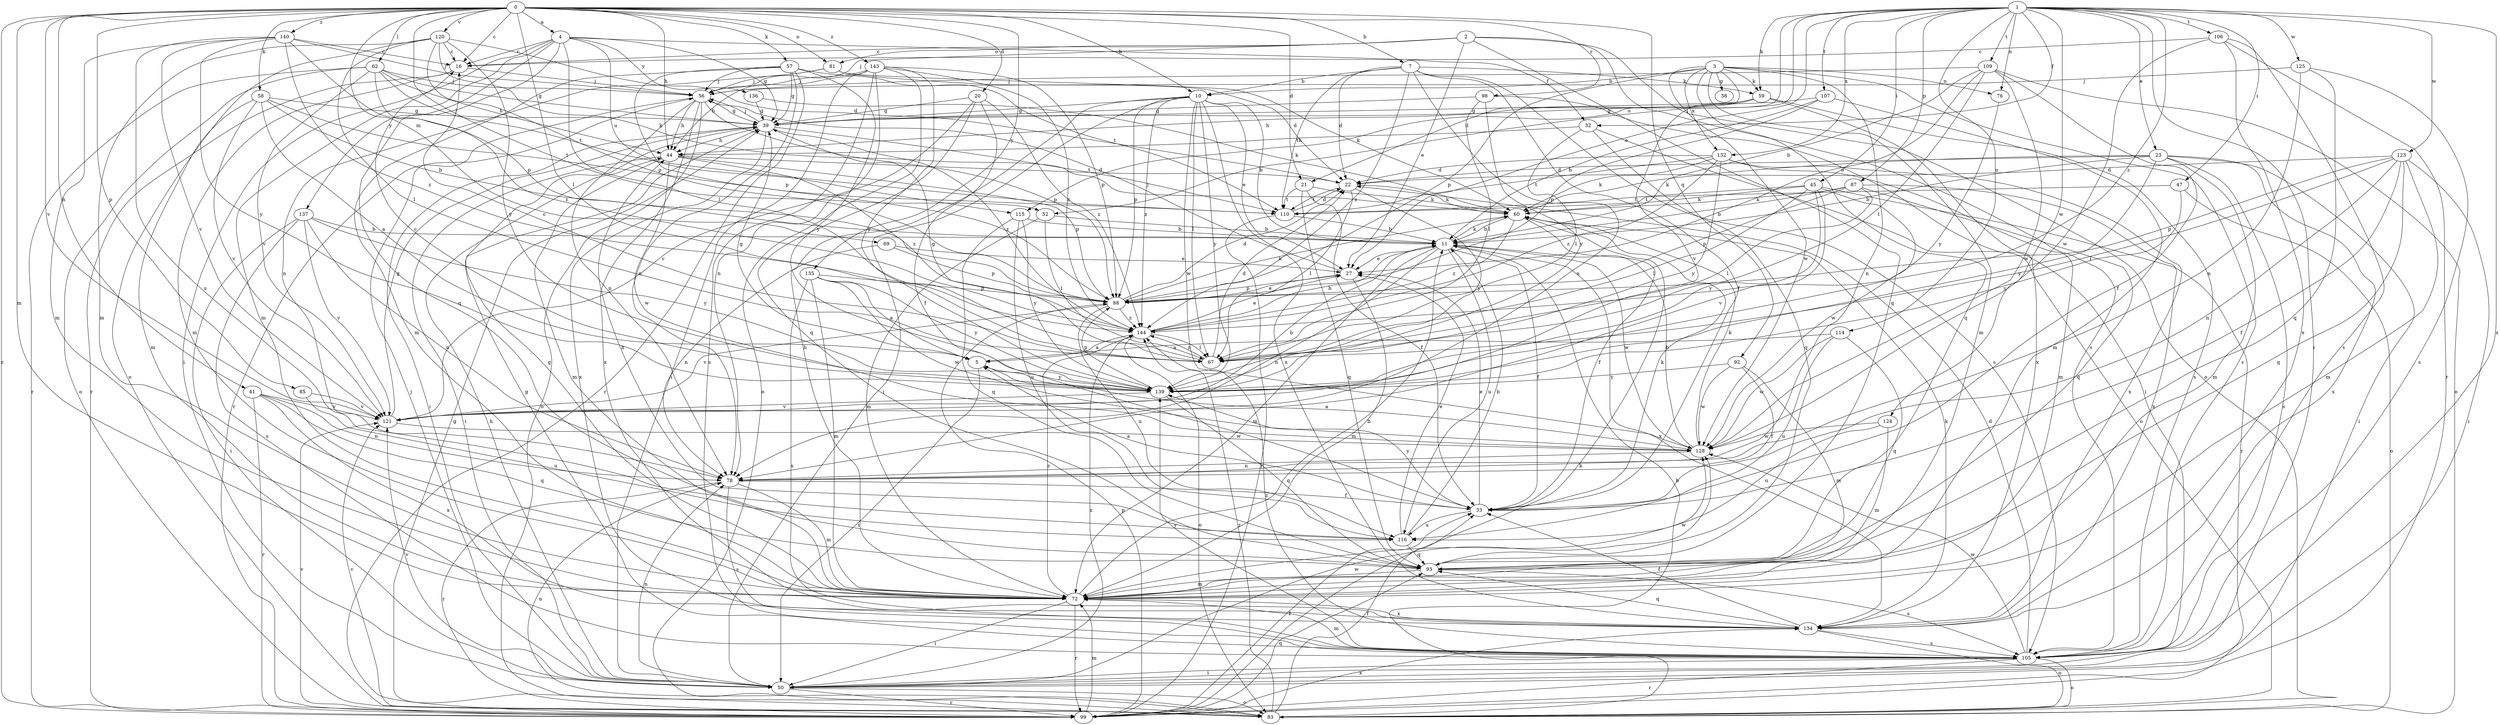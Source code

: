 strict digraph  {
0;
1;
2;
3;
4;
5;
7;
10;
11;
16;
20;
21;
22;
23;
27;
32;
33;
38;
39;
41;
44;
45;
47;
50;
52;
56;
57;
58;
59;
60;
62;
67;
69;
72;
76;
78;
81;
83;
85;
87;
88;
92;
93;
98;
99;
105;
106;
107;
109;
110;
114;
115;
116;
120;
121;
123;
124;
125;
128;
132;
134;
135;
136;
137;
139;
140;
143;
144;
0 -> 4  [label=a];
0 -> 7  [label=b];
0 -> 10  [label=b];
0 -> 16  [label=c];
0 -> 20  [label=d];
0 -> 21  [label=d];
0 -> 41  [label=h];
0 -> 44  [label=h];
0 -> 52  [label=j];
0 -> 57  [label=k];
0 -> 58  [label=k];
0 -> 62  [label=l];
0 -> 67  [label=l];
0 -> 69  [label=m];
0 -> 72  [label=m];
0 -> 81  [label=o];
0 -> 85  [label=p];
0 -> 92  [label=q];
0 -> 98  [label=r];
0 -> 99  [label=r];
0 -> 120  [label=v];
0 -> 121  [label=v];
0 -> 135  [label=y];
0 -> 140  [label=z];
0 -> 143  [label=z];
1 -> 23  [label=e];
1 -> 27  [label=e];
1 -> 32  [label=f];
1 -> 45  [label=i];
1 -> 47  [label=i];
1 -> 50  [label=i];
1 -> 52  [label=j];
1 -> 59  [label=k];
1 -> 76  [label=n];
1 -> 87  [label=p];
1 -> 105  [label=s];
1 -> 106  [label=t];
1 -> 107  [label=t];
1 -> 109  [label=t];
1 -> 114  [label=u];
1 -> 115  [label=u];
1 -> 123  [label=w];
1 -> 124  [label=w];
1 -> 125  [label=w];
1 -> 132  [label=x];
1 -> 144  [label=z];
2 -> 16  [label=c];
2 -> 27  [label=e];
2 -> 56  [label=j];
2 -> 81  [label=o];
2 -> 83  [label=o];
2 -> 93  [label=q];
2 -> 105  [label=s];
3 -> 10  [label=b];
3 -> 21  [label=d];
3 -> 38  [label=g];
3 -> 59  [label=k];
3 -> 72  [label=m];
3 -> 76  [label=n];
3 -> 78  [label=n];
3 -> 88  [label=p];
3 -> 93  [label=q];
3 -> 105  [label=s];
3 -> 128  [label=w];
3 -> 132  [label=x];
4 -> 16  [label=c];
4 -> 32  [label=f];
4 -> 39  [label=g];
4 -> 50  [label=i];
4 -> 67  [label=l];
4 -> 72  [label=m];
4 -> 93  [label=q];
4 -> 115  [label=u];
4 -> 136  [label=y];
4 -> 137  [label=y];
5 -> 39  [label=g];
5 -> 50  [label=i];
5 -> 139  [label=y];
7 -> 10  [label=b];
7 -> 22  [label=d];
7 -> 33  [label=f];
7 -> 59  [label=k];
7 -> 78  [label=n];
7 -> 105  [label=s];
7 -> 110  [label=t];
7 -> 144  [label=z];
10 -> 11  [label=b];
10 -> 27  [label=e];
10 -> 39  [label=g];
10 -> 50  [label=i];
10 -> 67  [label=l];
10 -> 88  [label=p];
10 -> 128  [label=w];
10 -> 134  [label=x];
10 -> 139  [label=y];
10 -> 144  [label=z];
10 -> 72  [label=h];
11 -> 27  [label=e];
11 -> 33  [label=f];
11 -> 60  [label=k];
11 -> 72  [label=m];
11 -> 78  [label=n];
11 -> 116  [label=u];
11 -> 128  [label=w];
11 -> 134  [label=x];
16 -> 56  [label=j];
16 -> 72  [label=m];
16 -> 99  [label=r];
20 -> 33  [label=f];
20 -> 39  [label=g];
20 -> 93  [label=q];
20 -> 121  [label=v];
20 -> 144  [label=z];
21 -> 33  [label=f];
21 -> 60  [label=k];
21 -> 93  [label=q];
21 -> 110  [label=t];
22 -> 60  [label=k];
22 -> 67  [label=l];
22 -> 110  [label=t];
22 -> 139  [label=y];
23 -> 11  [label=b];
23 -> 22  [label=d];
23 -> 50  [label=i];
23 -> 60  [label=k];
23 -> 72  [label=m];
23 -> 105  [label=s];
23 -> 134  [label=x];
23 -> 139  [label=y];
27 -> 56  [label=j];
27 -> 72  [label=m];
27 -> 88  [label=p];
32 -> 44  [label=h];
32 -> 67  [label=l];
32 -> 83  [label=o];
32 -> 93  [label=q];
33 -> 5  [label=a];
33 -> 27  [label=e];
33 -> 60  [label=k];
33 -> 116  [label=u];
33 -> 139  [label=y];
39 -> 44  [label=h];
39 -> 50  [label=i];
39 -> 56  [label=j];
39 -> 110  [label=t];
39 -> 134  [label=x];
39 -> 144  [label=z];
41 -> 78  [label=n];
41 -> 93  [label=q];
41 -> 99  [label=r];
41 -> 121  [label=v];
41 -> 134  [label=x];
44 -> 22  [label=d];
44 -> 50  [label=i];
44 -> 72  [label=m];
44 -> 88  [label=p];
44 -> 128  [label=w];
44 -> 144  [label=z];
45 -> 60  [label=k];
45 -> 67  [label=l];
45 -> 99  [label=r];
45 -> 110  [label=t];
45 -> 121  [label=v];
45 -> 128  [label=w];
45 -> 139  [label=y];
47 -> 83  [label=o];
47 -> 110  [label=t];
47 -> 139  [label=y];
50 -> 44  [label=h];
50 -> 56  [label=j];
50 -> 78  [label=n];
50 -> 83  [label=o];
50 -> 99  [label=r];
50 -> 121  [label=v];
50 -> 128  [label=w];
50 -> 144  [label=z];
52 -> 11  [label=b];
52 -> 67  [label=l];
52 -> 72  [label=m];
56 -> 39  [label=g];
56 -> 44  [label=h];
56 -> 78  [label=n];
56 -> 83  [label=o];
56 -> 88  [label=p];
56 -> 99  [label=r];
56 -> 134  [label=x];
57 -> 39  [label=g];
57 -> 56  [label=j];
57 -> 72  [label=m];
57 -> 78  [label=n];
57 -> 88  [label=p];
57 -> 99  [label=r];
57 -> 110  [label=t];
57 -> 139  [label=y];
58 -> 5  [label=a];
58 -> 11  [label=b];
58 -> 39  [label=g];
58 -> 72  [label=m];
58 -> 110  [label=t];
58 -> 121  [label=v];
59 -> 39  [label=g];
59 -> 44  [label=h];
59 -> 105  [label=s];
59 -> 121  [label=v];
59 -> 134  [label=x];
60 -> 11  [label=b];
60 -> 33  [label=f];
60 -> 144  [label=z];
62 -> 39  [label=g];
62 -> 44  [label=h];
62 -> 56  [label=j];
62 -> 83  [label=o];
62 -> 99  [label=r];
62 -> 110  [label=t];
62 -> 121  [label=v];
62 -> 144  [label=z];
67 -> 16  [label=c];
67 -> 22  [label=d];
67 -> 39  [label=g];
67 -> 144  [label=z];
69 -> 27  [label=e];
69 -> 78  [label=n];
69 -> 88  [label=p];
72 -> 11  [label=b];
72 -> 39  [label=g];
72 -> 50  [label=i];
72 -> 99  [label=r];
72 -> 128  [label=w];
72 -> 134  [label=x];
72 -> 144  [label=z];
76 -> 139  [label=y];
78 -> 33  [label=f];
78 -> 72  [label=m];
78 -> 99  [label=r];
78 -> 105  [label=s];
81 -> 22  [label=d];
81 -> 56  [label=j];
81 -> 60  [label=k];
81 -> 78  [label=n];
83 -> 11  [label=b];
83 -> 33  [label=f];
83 -> 39  [label=g];
83 -> 78  [label=n];
83 -> 121  [label=v];
83 -> 144  [label=z];
85 -> 116  [label=u];
85 -> 121  [label=v];
87 -> 11  [label=b];
87 -> 60  [label=k];
87 -> 67  [label=l];
87 -> 88  [label=p];
87 -> 93  [label=q];
87 -> 134  [label=x];
88 -> 22  [label=d];
88 -> 27  [label=e];
88 -> 60  [label=k];
88 -> 116  [label=u];
88 -> 121  [label=v];
88 -> 144  [label=z];
92 -> 33  [label=f];
92 -> 72  [label=m];
92 -> 128  [label=w];
92 -> 139  [label=y];
93 -> 72  [label=m];
93 -> 105  [label=s];
98 -> 39  [label=g];
98 -> 50  [label=i];
98 -> 67  [label=l];
98 -> 139  [label=y];
99 -> 33  [label=f];
99 -> 60  [label=k];
99 -> 72  [label=m];
99 -> 88  [label=p];
99 -> 93  [label=q];
99 -> 121  [label=v];
99 -> 134  [label=x];
105 -> 22  [label=d];
105 -> 39  [label=g];
105 -> 50  [label=i];
105 -> 72  [label=m];
105 -> 83  [label=o];
105 -> 99  [label=r];
105 -> 128  [label=w];
105 -> 139  [label=y];
105 -> 144  [label=z];
106 -> 16  [label=c];
106 -> 99  [label=r];
106 -> 105  [label=s];
106 -> 128  [label=w];
106 -> 134  [label=x];
107 -> 11  [label=b];
107 -> 39  [label=g];
107 -> 72  [label=m];
107 -> 88  [label=p];
109 -> 11  [label=b];
109 -> 27  [label=e];
109 -> 33  [label=f];
109 -> 56  [label=j];
109 -> 67  [label=l];
109 -> 83  [label=o];
109 -> 128  [label=w];
110 -> 11  [label=b];
110 -> 22  [label=d];
110 -> 99  [label=r];
114 -> 5  [label=a];
114 -> 93  [label=q];
114 -> 116  [label=u];
114 -> 128  [label=w];
115 -> 11  [label=b];
115 -> 93  [label=q];
115 -> 116  [label=u];
115 -> 139  [label=y];
116 -> 11  [label=b];
116 -> 27  [label=e];
116 -> 44  [label=h];
116 -> 93  [label=q];
120 -> 16  [label=c];
120 -> 22  [label=d];
120 -> 60  [label=k];
120 -> 67  [label=l];
120 -> 72  [label=m];
120 -> 83  [label=o];
120 -> 88  [label=p];
120 -> 139  [label=y];
121 -> 11  [label=b];
121 -> 39  [label=g];
121 -> 128  [label=w];
123 -> 22  [label=d];
123 -> 33  [label=f];
123 -> 50  [label=i];
123 -> 67  [label=l];
123 -> 72  [label=m];
123 -> 78  [label=n];
123 -> 88  [label=p];
123 -> 93  [label=q];
124 -> 72  [label=m];
124 -> 116  [label=u];
124 -> 128  [label=w];
125 -> 56  [label=j];
125 -> 78  [label=n];
125 -> 93  [label=q];
125 -> 105  [label=s];
128 -> 5  [label=a];
128 -> 11  [label=b];
128 -> 60  [label=k];
128 -> 78  [label=n];
132 -> 22  [label=d];
132 -> 60  [label=k];
132 -> 72  [label=m];
132 -> 110  [label=t];
132 -> 134  [label=x];
132 -> 139  [label=y];
132 -> 144  [label=z];
134 -> 33  [label=f];
134 -> 60  [label=k];
134 -> 83  [label=o];
134 -> 93  [label=q];
134 -> 105  [label=s];
135 -> 5  [label=a];
135 -> 72  [label=m];
135 -> 88  [label=p];
135 -> 105  [label=s];
135 -> 128  [label=w];
135 -> 139  [label=y];
136 -> 39  [label=g];
136 -> 60  [label=k];
137 -> 11  [label=b];
137 -> 50  [label=i];
137 -> 78  [label=n];
137 -> 105  [label=s];
137 -> 121  [label=v];
137 -> 139  [label=y];
139 -> 16  [label=c];
139 -> 88  [label=p];
139 -> 93  [label=q];
139 -> 121  [label=v];
140 -> 16  [label=c];
140 -> 56  [label=j];
140 -> 72  [label=m];
140 -> 88  [label=p];
140 -> 116  [label=u];
140 -> 121  [label=v];
140 -> 139  [label=y];
140 -> 144  [label=z];
143 -> 44  [label=h];
143 -> 50  [label=i];
143 -> 56  [label=j];
143 -> 78  [label=n];
143 -> 83  [label=o];
143 -> 88  [label=p];
143 -> 105  [label=s];
143 -> 139  [label=y];
143 -> 144  [label=z];
144 -> 5  [label=a];
144 -> 11  [label=b];
144 -> 27  [label=e];
144 -> 67  [label=l];
144 -> 83  [label=o];
}
